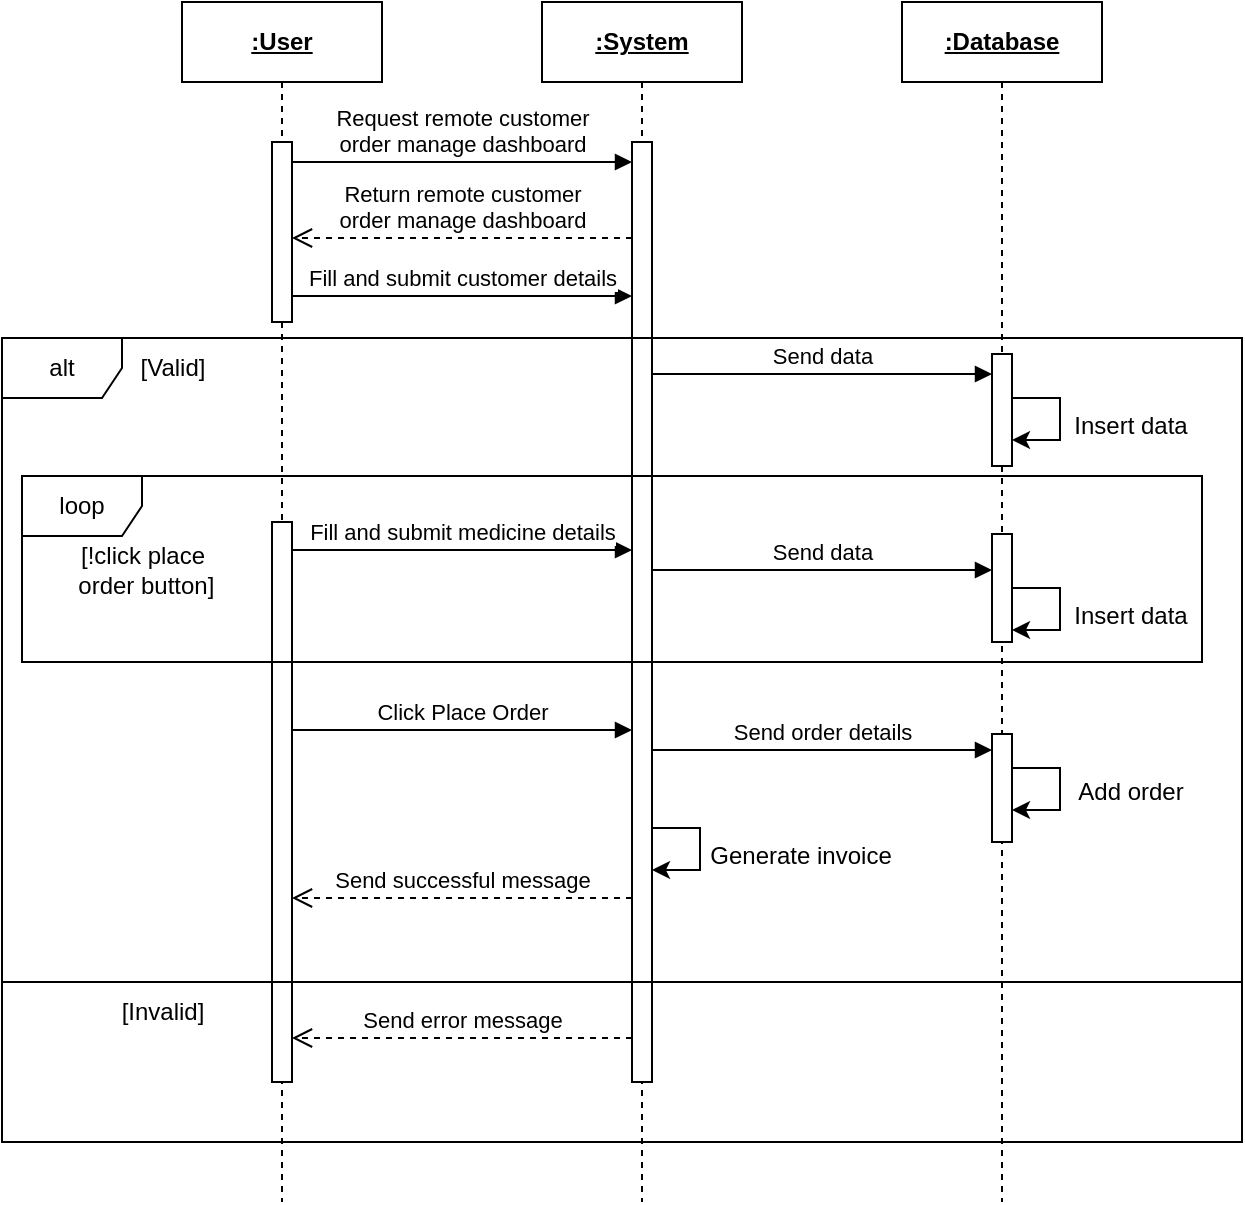 <mxfile version="22.0.0" type="device">
  <diagram name="Page-1" id="2YBvvXClWsGukQMizWep">
    <mxGraphModel dx="1730" dy="456" grid="1" gridSize="10" guides="1" tooltips="1" connect="1" arrows="1" fold="1" page="1" pageScale="1" pageWidth="850" pageHeight="1100" math="0" shadow="0">
      <root>
        <mxCell id="0" />
        <mxCell id="1" parent="0" />
        <mxCell id="aM9ryv3xv72pqoxQDRHE-1" value="&lt;b&gt;&lt;u&gt;:User&lt;/u&gt;&lt;/b&gt;" style="shape=umlLifeline;perimeter=lifelinePerimeter;whiteSpace=wrap;html=1;container=0;dropTarget=0;collapsible=0;recursiveResize=0;outlineConnect=0;portConstraint=eastwest;newEdgeStyle={&quot;edgeStyle&quot;:&quot;elbowEdgeStyle&quot;,&quot;elbow&quot;:&quot;vertical&quot;,&quot;curved&quot;:0,&quot;rounded&quot;:0};" parent="1" vertex="1">
          <mxGeometry x="40" y="40" width="100" height="600" as="geometry" />
        </mxCell>
        <mxCell id="aM9ryv3xv72pqoxQDRHE-2" value="" style="html=1;points=[];perimeter=orthogonalPerimeter;outlineConnect=0;targetShapes=umlLifeline;portConstraint=eastwest;newEdgeStyle={&quot;edgeStyle&quot;:&quot;elbowEdgeStyle&quot;,&quot;elbow&quot;:&quot;vertical&quot;,&quot;curved&quot;:0,&quot;rounded&quot;:0};" parent="aM9ryv3xv72pqoxQDRHE-1" vertex="1">
          <mxGeometry x="45" y="70" width="10" height="90" as="geometry" />
        </mxCell>
        <mxCell id="aM9ryv3xv72pqoxQDRHE-5" value="&lt;b&gt;&lt;u&gt;:System&lt;/u&gt;&lt;/b&gt;" style="shape=umlLifeline;perimeter=lifelinePerimeter;whiteSpace=wrap;html=1;container=0;dropTarget=0;collapsible=0;recursiveResize=0;outlineConnect=0;portConstraint=eastwest;newEdgeStyle={&quot;edgeStyle&quot;:&quot;elbowEdgeStyle&quot;,&quot;elbow&quot;:&quot;vertical&quot;,&quot;curved&quot;:0,&quot;rounded&quot;:0};" parent="1" vertex="1">
          <mxGeometry x="220" y="40" width="100" height="600" as="geometry" />
        </mxCell>
        <mxCell id="aM9ryv3xv72pqoxQDRHE-6" value="" style="html=1;points=[];perimeter=orthogonalPerimeter;outlineConnect=0;targetShapes=umlLifeline;portConstraint=eastwest;newEdgeStyle={&quot;edgeStyle&quot;:&quot;elbowEdgeStyle&quot;,&quot;elbow&quot;:&quot;vertical&quot;,&quot;curved&quot;:0,&quot;rounded&quot;:0};" parent="aM9ryv3xv72pqoxQDRHE-5" vertex="1">
          <mxGeometry x="45" y="70" width="10" height="470" as="geometry" />
        </mxCell>
        <mxCell id="aM9ryv3xv72pqoxQDRHE-7" value="Request remote customer &lt;br&gt;order manage dashboard" style="html=1;verticalAlign=bottom;endArrow=block;edgeStyle=elbowEdgeStyle;elbow=horizontal;curved=0;rounded=0;" parent="1" source="aM9ryv3xv72pqoxQDRHE-2" target="aM9ryv3xv72pqoxQDRHE-6" edge="1">
          <mxGeometry x="-0.002" relative="1" as="geometry">
            <mxPoint x="195" y="130" as="sourcePoint" />
            <Array as="points">
              <mxPoint x="180" y="120" />
            </Array>
            <mxPoint as="offset" />
          </mxGeometry>
        </mxCell>
        <mxCell id="xENhY5tNj3Xzj7cGjBOY-2" value="&lt;b&gt;&lt;u&gt;:Database&lt;/u&gt;&lt;/b&gt;" style="shape=umlLifeline;perimeter=lifelinePerimeter;whiteSpace=wrap;html=1;container=0;dropTarget=0;collapsible=0;recursiveResize=0;outlineConnect=0;portConstraint=eastwest;newEdgeStyle={&quot;edgeStyle&quot;:&quot;elbowEdgeStyle&quot;,&quot;elbow&quot;:&quot;vertical&quot;,&quot;curved&quot;:0,&quot;rounded&quot;:0};" parent="1" vertex="1">
          <mxGeometry x="400" y="40" width="100" height="600" as="geometry" />
        </mxCell>
        <mxCell id="xENhY5tNj3Xzj7cGjBOY-3" value="" style="html=1;points=[];perimeter=orthogonalPerimeter;outlineConnect=0;targetShapes=umlLifeline;portConstraint=eastwest;newEdgeStyle={&quot;edgeStyle&quot;:&quot;elbowEdgeStyle&quot;,&quot;elbow&quot;:&quot;vertical&quot;,&quot;curved&quot;:0,&quot;rounded&quot;:0};" parent="xENhY5tNj3Xzj7cGjBOY-2" vertex="1">
          <mxGeometry x="45" y="176" width="10" height="56" as="geometry" />
        </mxCell>
        <mxCell id="xENhY5tNj3Xzj7cGjBOY-4" value="Return remote customer &lt;br&gt;order manage dashboard" style="html=1;verticalAlign=bottom;endArrow=open;dashed=1;endSize=8;edgeStyle=elbowEdgeStyle;elbow=vertical;curved=0;rounded=0;" parent="1" edge="1">
          <mxGeometry x="-0.002" relative="1" as="geometry">
            <mxPoint x="95" y="158" as="targetPoint" />
            <Array as="points">
              <mxPoint x="190" y="158" />
            </Array>
            <mxPoint x="265" y="158" as="sourcePoint" />
            <mxPoint as="offset" />
          </mxGeometry>
        </mxCell>
        <mxCell id="xENhY5tNj3Xzj7cGjBOY-5" value="Fill and submit customer details" style="html=1;verticalAlign=bottom;endArrow=block;edgeStyle=elbowEdgeStyle;elbow=vertical;curved=0;rounded=0;" parent="1" edge="1">
          <mxGeometry relative="1" as="geometry">
            <mxPoint x="95" y="187" as="sourcePoint" />
            <Array as="points">
              <mxPoint x="180" y="187" />
            </Array>
            <mxPoint x="265" y="187" as="targetPoint" />
          </mxGeometry>
        </mxCell>
        <mxCell id="KE-mL2BSJ963tJkiToLp-1" value="" style="endArrow=classic;html=1;rounded=0;" parent="1" edge="1">
          <mxGeometry width="50" height="50" relative="1" as="geometry">
            <mxPoint x="454.929" y="238" as="sourcePoint" />
            <mxPoint x="455" y="259" as="targetPoint" />
            <Array as="points">
              <mxPoint x="479" y="238" />
              <mxPoint x="479" y="259" />
            </Array>
          </mxGeometry>
        </mxCell>
        <mxCell id="KE-mL2BSJ963tJkiToLp-2" value="Insert data" style="text;html=1;align=center;verticalAlign=middle;resizable=0;points=[];autosize=1;strokeColor=none;fillColor=none;" parent="1" vertex="1">
          <mxGeometry x="474" y="237" width="80" height="30" as="geometry" />
        </mxCell>
        <mxCell id="Mm658XS-RC4saiZMCI4F-2" value="Send data" style="html=1;verticalAlign=bottom;endArrow=block;edgeStyle=elbowEdgeStyle;elbow=vertical;curved=0;rounded=0;" edge="1" parent="1">
          <mxGeometry relative="1" as="geometry">
            <mxPoint x="275" y="226" as="sourcePoint" />
            <Array as="points">
              <mxPoint x="360" y="226" />
            </Array>
            <mxPoint x="445" y="226" as="targetPoint" />
          </mxGeometry>
        </mxCell>
        <mxCell id="Mm658XS-RC4saiZMCI4F-3" value="alt" style="shape=umlFrame;whiteSpace=wrap;html=1;pointerEvents=0;" vertex="1" parent="1">
          <mxGeometry x="-50" y="208" width="620" height="322" as="geometry" />
        </mxCell>
        <mxCell id="Mm658XS-RC4saiZMCI4F-4" value="[Valid]" style="text;html=1;align=center;verticalAlign=middle;resizable=0;points=[];autosize=1;strokeColor=none;fillColor=none;" vertex="1" parent="1">
          <mxGeometry x="5" y="208" width="60" height="30" as="geometry" />
        </mxCell>
        <mxCell id="Mm658XS-RC4saiZMCI4F-6" value="" style="html=1;points=[];perimeter=orthogonalPerimeter;outlineConnect=0;targetShapes=umlLifeline;portConstraint=eastwest;newEdgeStyle={&quot;edgeStyle&quot;:&quot;elbowEdgeStyle&quot;,&quot;elbow&quot;:&quot;vertical&quot;,&quot;curved&quot;:0,&quot;rounded&quot;:0};" vertex="1" parent="1">
          <mxGeometry x="85" y="300" width="10" height="280" as="geometry" />
        </mxCell>
        <mxCell id="Mm658XS-RC4saiZMCI4F-5" value="loop" style="shape=umlFrame;whiteSpace=wrap;html=1;pointerEvents=0;" vertex="1" parent="1">
          <mxGeometry x="-40" y="277" width="590" height="93" as="geometry" />
        </mxCell>
        <mxCell id="Mm658XS-RC4saiZMCI4F-7" value="Fill and submit medicine details" style="html=1;verticalAlign=bottom;endArrow=block;edgeStyle=elbowEdgeStyle;elbow=vertical;curved=0;rounded=0;" edge="1" parent="1">
          <mxGeometry relative="1" as="geometry">
            <mxPoint x="95" y="314" as="sourcePoint" />
            <Array as="points">
              <mxPoint x="180" y="314" />
            </Array>
            <mxPoint x="265" y="314" as="targetPoint" />
          </mxGeometry>
        </mxCell>
        <mxCell id="Mm658XS-RC4saiZMCI4F-8" value="Send data" style="html=1;verticalAlign=bottom;endArrow=block;edgeStyle=elbowEdgeStyle;elbow=vertical;curved=0;rounded=0;" edge="1" parent="1">
          <mxGeometry relative="1" as="geometry">
            <mxPoint x="275" y="324" as="sourcePoint" />
            <Array as="points">
              <mxPoint x="360" y="324" />
            </Array>
            <mxPoint x="445" y="324" as="targetPoint" />
          </mxGeometry>
        </mxCell>
        <mxCell id="Mm658XS-RC4saiZMCI4F-9" value="" style="html=1;points=[];perimeter=orthogonalPerimeter;outlineConnect=0;targetShapes=umlLifeline;portConstraint=eastwest;newEdgeStyle={&quot;edgeStyle&quot;:&quot;elbowEdgeStyle&quot;,&quot;elbow&quot;:&quot;vertical&quot;,&quot;curved&quot;:0,&quot;rounded&quot;:0};" vertex="1" parent="1">
          <mxGeometry x="445" y="306" width="10" height="54" as="geometry" />
        </mxCell>
        <mxCell id="Mm658XS-RC4saiZMCI4F-10" value="[!click place&lt;br&gt;&amp;nbsp;order button]" style="text;html=1;align=center;verticalAlign=middle;resizable=0;points=[];autosize=1;strokeColor=none;fillColor=none;" vertex="1" parent="1">
          <mxGeometry x="-25" y="304" width="90" height="40" as="geometry" />
        </mxCell>
        <mxCell id="Mm658XS-RC4saiZMCI4F-11" value="" style="endArrow=classic;html=1;rounded=0;" edge="1" parent="1">
          <mxGeometry width="50" height="50" relative="1" as="geometry">
            <mxPoint x="454.929" y="333" as="sourcePoint" />
            <mxPoint x="455" y="354" as="targetPoint" />
            <Array as="points">
              <mxPoint x="479" y="333" />
              <mxPoint x="479" y="354" />
            </Array>
          </mxGeometry>
        </mxCell>
        <mxCell id="Mm658XS-RC4saiZMCI4F-12" value="Insert data" style="text;html=1;align=center;verticalAlign=middle;resizable=0;points=[];autosize=1;strokeColor=none;fillColor=none;" vertex="1" parent="1">
          <mxGeometry x="474" y="332" width="80" height="30" as="geometry" />
        </mxCell>
        <mxCell id="Mm658XS-RC4saiZMCI4F-14" value="Click Place Order" style="html=1;verticalAlign=bottom;endArrow=block;edgeStyle=elbowEdgeStyle;elbow=vertical;curved=0;rounded=0;" edge="1" parent="1">
          <mxGeometry relative="1" as="geometry">
            <mxPoint x="95" y="404" as="sourcePoint" />
            <Array as="points">
              <mxPoint x="180" y="404" />
            </Array>
            <mxPoint x="265" y="404" as="targetPoint" />
          </mxGeometry>
        </mxCell>
        <mxCell id="Mm658XS-RC4saiZMCI4F-15" value="Send order details" style="html=1;verticalAlign=bottom;endArrow=block;edgeStyle=elbowEdgeStyle;elbow=vertical;curved=0;rounded=0;" edge="1" parent="1">
          <mxGeometry relative="1" as="geometry">
            <mxPoint x="275" y="414" as="sourcePoint" />
            <Array as="points">
              <mxPoint x="360" y="414" />
            </Array>
            <mxPoint x="445" y="414" as="targetPoint" />
          </mxGeometry>
        </mxCell>
        <mxCell id="Mm658XS-RC4saiZMCI4F-16" value="" style="endArrow=classic;html=1;rounded=0;" edge="1" parent="1">
          <mxGeometry width="50" height="50" relative="1" as="geometry">
            <mxPoint x="454.929" y="423" as="sourcePoint" />
            <mxPoint x="455" y="444" as="targetPoint" />
            <Array as="points">
              <mxPoint x="479" y="423" />
              <mxPoint x="479" y="444" />
            </Array>
          </mxGeometry>
        </mxCell>
        <mxCell id="Mm658XS-RC4saiZMCI4F-17" value="Add order" style="text;html=1;align=center;verticalAlign=middle;resizable=0;points=[];autosize=1;strokeColor=none;fillColor=none;" vertex="1" parent="1">
          <mxGeometry x="474" y="420" width="80" height="30" as="geometry" />
        </mxCell>
        <mxCell id="Mm658XS-RC4saiZMCI4F-18" value="" style="endArrow=classic;html=1;rounded=0;" edge="1" parent="1">
          <mxGeometry width="50" height="50" relative="1" as="geometry">
            <mxPoint x="274.929" y="453" as="sourcePoint" />
            <mxPoint x="275" y="474" as="targetPoint" />
            <Array as="points">
              <mxPoint x="299" y="453" />
              <mxPoint x="299" y="474" />
            </Array>
          </mxGeometry>
        </mxCell>
        <mxCell id="Mm658XS-RC4saiZMCI4F-19" value="Generate invoice" style="text;html=1;align=center;verticalAlign=middle;resizable=0;points=[];autosize=1;strokeColor=none;fillColor=none;" vertex="1" parent="1">
          <mxGeometry x="294" y="452" width="110" height="30" as="geometry" />
        </mxCell>
        <mxCell id="Mm658XS-RC4saiZMCI4F-20" value="" style="html=1;points=[];perimeter=orthogonalPerimeter;outlineConnect=0;targetShapes=umlLifeline;portConstraint=eastwest;newEdgeStyle={&quot;edgeStyle&quot;:&quot;elbowEdgeStyle&quot;,&quot;elbow&quot;:&quot;vertical&quot;,&quot;curved&quot;:0,&quot;rounded&quot;:0};" vertex="1" parent="1">
          <mxGeometry x="445" y="406" width="10" height="54" as="geometry" />
        </mxCell>
        <mxCell id="Mm658XS-RC4saiZMCI4F-21" value="Send successful message" style="html=1;verticalAlign=bottom;endArrow=open;dashed=1;endSize=8;edgeStyle=elbowEdgeStyle;elbow=vertical;curved=0;rounded=0;" edge="1" parent="1">
          <mxGeometry x="-0.002" relative="1" as="geometry">
            <mxPoint x="95" y="488" as="targetPoint" />
            <Array as="points">
              <mxPoint x="190" y="488" />
            </Array>
            <mxPoint x="265" y="488" as="sourcePoint" />
            <mxPoint as="offset" />
          </mxGeometry>
        </mxCell>
        <mxCell id="Mm658XS-RC4saiZMCI4F-23" value="" style="swimlane;startSize=0;" vertex="1" parent="1">
          <mxGeometry x="-50" y="530" width="620" height="80" as="geometry" />
        </mxCell>
        <mxCell id="Mm658XS-RC4saiZMCI4F-24" value="[Invalid]" style="text;html=1;align=center;verticalAlign=middle;resizable=0;points=[];autosize=1;strokeColor=none;fillColor=none;" vertex="1" parent="Mm658XS-RC4saiZMCI4F-23">
          <mxGeometry x="50" width="60" height="30" as="geometry" />
        </mxCell>
        <mxCell id="Mm658XS-RC4saiZMCI4F-26" value="Send error message" style="html=1;verticalAlign=bottom;endArrow=open;dashed=1;endSize=8;edgeStyle=elbowEdgeStyle;elbow=vertical;curved=0;rounded=0;" edge="1" parent="1">
          <mxGeometry x="-0.002" relative="1" as="geometry">
            <mxPoint x="95" y="558" as="targetPoint" />
            <Array as="points">
              <mxPoint x="190" y="558" />
            </Array>
            <mxPoint x="265" y="558" as="sourcePoint" />
            <mxPoint as="offset" />
          </mxGeometry>
        </mxCell>
      </root>
    </mxGraphModel>
  </diagram>
</mxfile>

